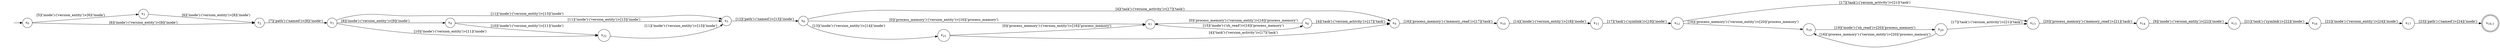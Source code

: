 digraph DFA {
    rankdir = LR;
    I [style = invis];
    I -> S0;
    S0 [label = <s<sub>0</sub>>, shape = circle];
    S1 [label = <s<sub>1</sub>>, shape = circle];
    S2 [label = <s<sub>2</sub>>, shape = circle];
    S3 [label = <s<sub>3</sub>>, shape = circle];
    S4 [label = <s<sub>4</sub>>, shape = circle];
    S5 [label = <s<sub>5</sub>>, shape = circle];
    S6 [label = <s<sub>6</sub>>, shape = circle];
    S7 [label = <s<sub>7</sub>>, shape = circle];
    S8 [label = <s<sub>8</sub>>, shape = circle];
    S8 -> S7 [label = "[0]('process_memory')-('version_entity')>[16]('process_memory')"];
    S9 [label = <s<sub>9</sub>>, shape = circle];
    S10 [label = <s<sub>10</sub>>, shape = circle];
    S11 [label = <s<sub>11</sub>>, shape = circle];
    S12 [label = <s<sub>12</sub>>, shape = circle];
    S13 [label = <s<sub>13</sub>>, shape = circle];
    S14 [label = <s<sub>14</sub>>, shape = circle];
    S15 [label = <s<sub>15</sub>>, shape = circle];
    S16 [label = <s<sub>16</sub>>, shape = circle];
    S17 [label = <s<sub>17</sub>>, shape = circle];
    S18 [label = <s<sub>18,1</sub>>, shape = circle, peripheries = 2];
    S17 -> S18 [label = "[23]('path')-('named')>[24]('inode')"];
    S16 -> S17 [label = "[22]('inode')-('version_entity')>[24]('inode')"];
    S15 -> S16 [label = "[21]('task')-('symlink')>[22]('inode')"];
    S14 -> S15 [label = "[9]('inode')-('version_entity')>[22]('inode')"];
    S13 -> S14 [label = "[20]('process_memory')-('memory_read')>[21]('task')"];
    S12 -> S13 [label = "[17]('task')-('version_activity')>[21]('task')"];
    S19 [label = <s<sub>19</sub>>, shape = circle];
    S20 [label = <s<sub>20</sub>>, shape = circle];
    S20 -> S13 [label = "[17]('task')-('version_activity')>[21]('task')"];
    S20 -> S19 [label = "[16]('process_memory')-('version_entity')>[20]('process_memory')"];
    S19 -> S20 [label = "[19]('inode')-('sh_read')>[20]('process_memory')"];
    S12 -> S19 [label = "[16]('process_memory')-('version_entity')>[20]('process_memory')"];
    S11 -> S12 [label = "[17]('task')-('symlink')>[18]('inode')"];
    S10 -> S11 [label = "[14]('inode')-('version_entity')>[18]('inode')"];
    S9 -> S10 [label = "[16]('process_memory')-('memory_read')>[17]('task')"];
    S8 -> S9 [label = "[4]('task')-('version_activity')>[17]('task')"];
    S7 -> S8 [label = "[15]('inode')-('sh_read')>[16]('process_memory')"];
    S6 -> S7 [label = "[0]('process_memory')-('version_entity')>[16]('process_memory')"];
    S21 [label = <s<sub>21</sub>>, shape = circle];
    S21 -> S7 [label = "[0]('process_memory')-('version_entity')>[16]('process_memory')"];
    S21 -> S9 [label = "[4]('task')-('version_activity')>[17]('task')"];
    S6 -> S21 [label = "[13]('inode')-('version_entity')>[14]('inode')"];
    S6 -> S9 [label = "[4]('task')-('version_activity')>[17]('task')"];
    S5 -> S6 [label = "[12]('path')-('named')>[13]('inode')"];
    S4 -> S5 [label = "[11]('inode')-('version_entity')>[13]('inode')"];
    S22 [label = <s<sub>22</sub>>, shape = circle];
    S22 -> S5 [label = "[11]('inode')-('version_entity')>[13]('inode')"];
    S4 -> S22 [label = "[10]('inode')-('version_entity')>[11]('inode')"];
    S3 -> S4 [label = "[8]('inode')-('version_entity')>[9]('inode')"];
    S3 -> S5 [label = "[11]('inode')-('version_entity')>[13]('inode')"];
    S3 -> S22 [label = "[10]('inode')-('version_entity')>[11]('inode')"];
    S2 -> S3 [label = "[7]('path')-('named')>[8]('inode')"];
    S1 -> S2 [label = "[6]('inode')-('version_entity')>[8]('inode')"];
    S0 -> S1 [label = "[5]('inode')-('version_entity')>[6]('inode')"];
    S0 -> S2 [label = "[6]('inode')-('version_entity')>[8]('inode')"];
}
